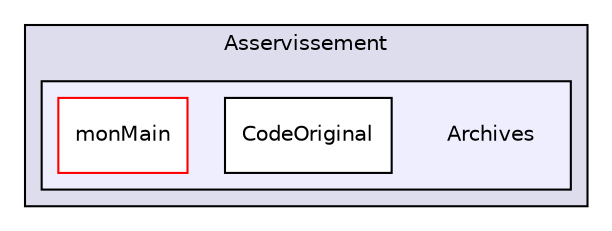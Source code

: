 digraph "Software/Asservissement/Archives" {
  compound=true
  node [ fontsize="10", fontname="Helvetica"];
  edge [ labelfontsize="10", labelfontname="Helvetica"];
  subgraph clusterdir_6c9639399f875dbf2ecd251f38cb1726 {
    graph [ bgcolor="#ddddee", pencolor="black", label="Asservissement" fontname="Helvetica", fontsize="10", URL="dir_6c9639399f875dbf2ecd251f38cb1726.html"]
  subgraph clusterdir_ce2f751b0bed4011827d5471fa0cdc60 {
    graph [ bgcolor="#eeeeff", pencolor="black", label="" URL="dir_ce2f751b0bed4011827d5471fa0cdc60.html"];
    dir_ce2f751b0bed4011827d5471fa0cdc60 [shape=plaintext label="Archives"];
    dir_502269267ceac9fdfeed2460c474748f [shape=box label="CodeOriginal" color="black" fillcolor="white" style="filled" URL="dir_502269267ceac9fdfeed2460c474748f.html"];
    dir_615298f1086cdeef33fa3097e274cddf [shape=box label="monMain" color="red" fillcolor="white" style="filled" URL="dir_615298f1086cdeef33fa3097e274cddf.html"];
  }
  }
}

